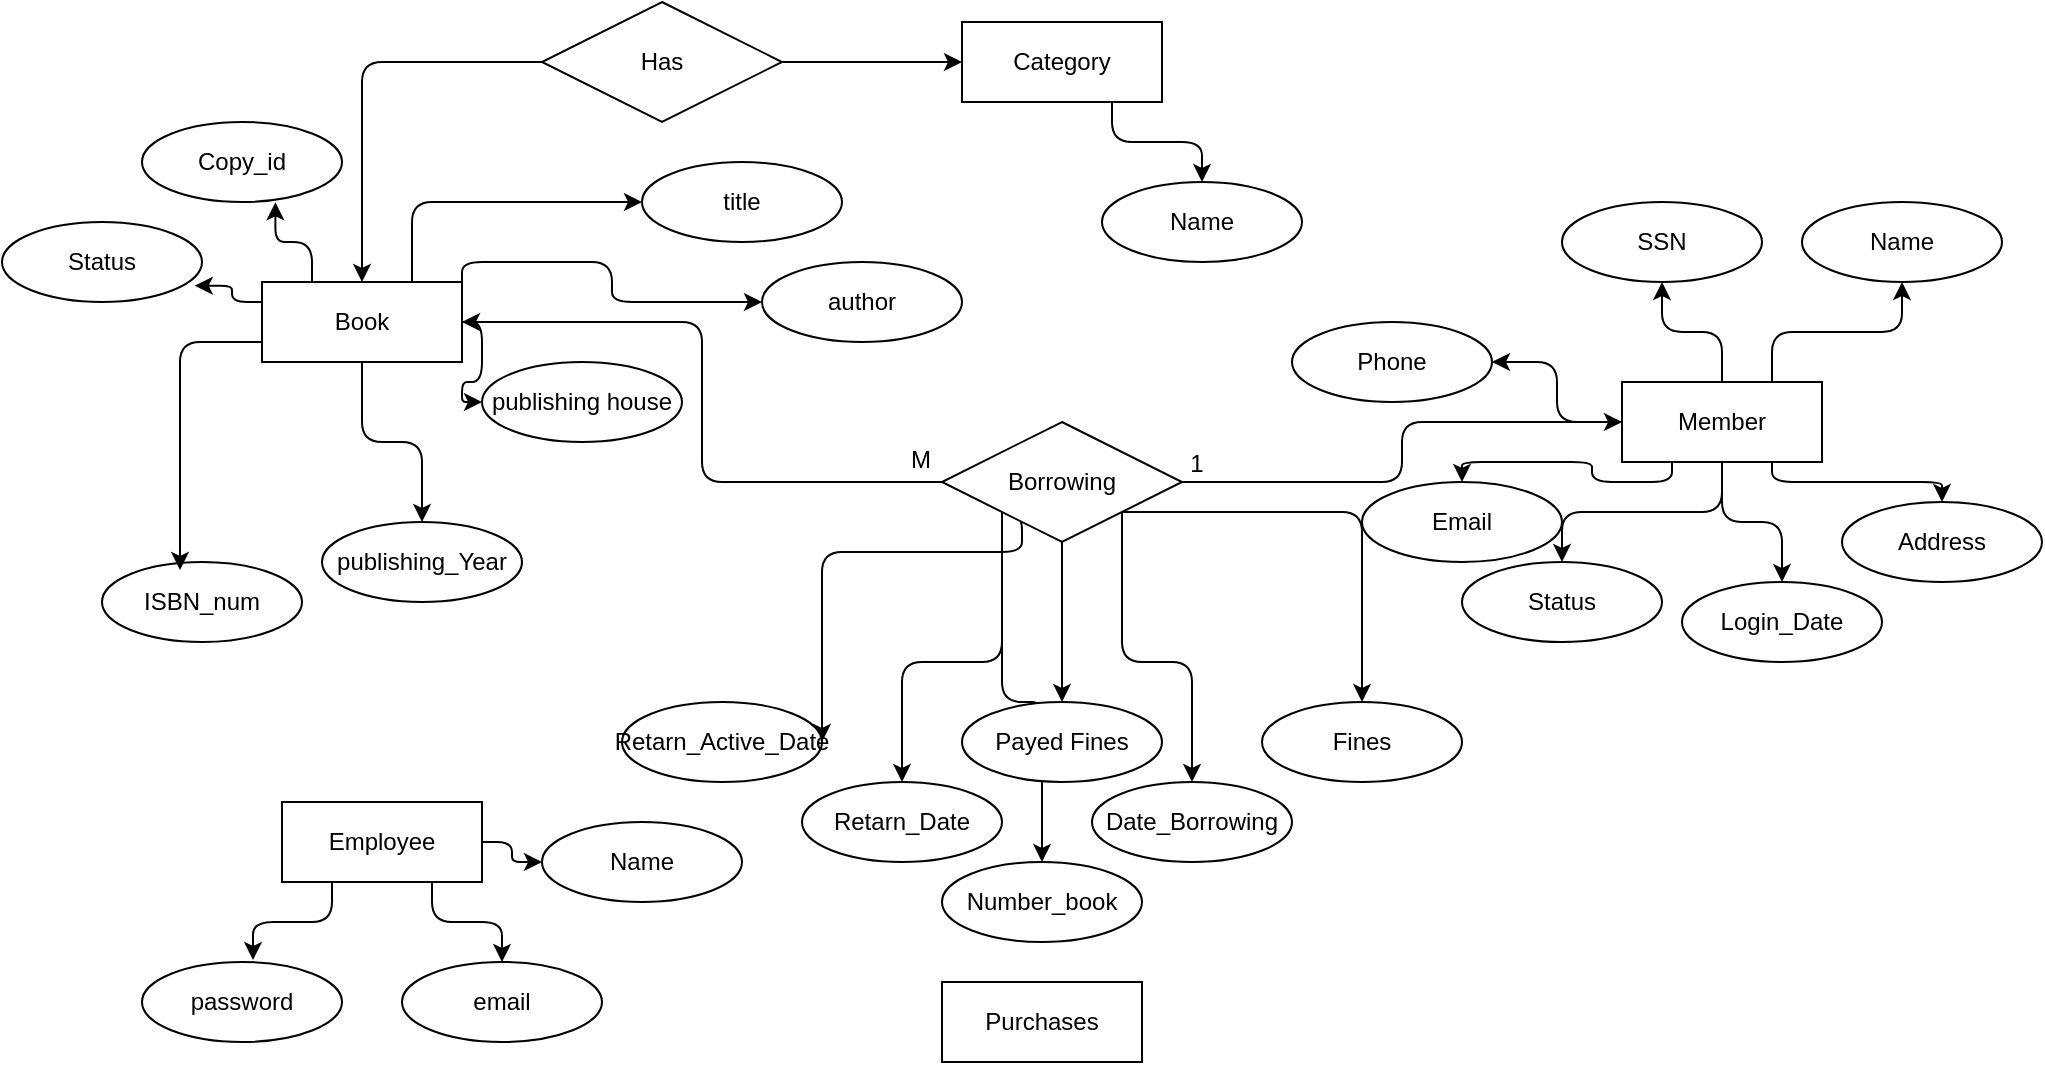 <mxfile>
    <diagram id="DAdZECAHYlSi5J5Iu7A8" name="Page-1">
        <mxGraphModel dx="882" dy="416" grid="1" gridSize="10" guides="1" tooltips="1" connect="1" arrows="1" fold="1" page="1" pageScale="1" pageWidth="850" pageHeight="1100" math="0" shadow="0">
            <root>
                <mxCell id="0"/>
                <mxCell id="1" parent="0"/>
                <mxCell id="10" style="edgeStyle=orthogonalEdgeStyle;html=1;exitX=0.5;exitY=1;exitDx=0;exitDy=0;entryX=0.5;entryY=0;entryDx=0;entryDy=0;" edge="1" parent="1" source="2" target="6">
                    <mxGeometry relative="1" as="geometry"/>
                </mxCell>
                <mxCell id="11" style="edgeStyle=orthogonalEdgeStyle;html=1;entryX=0;entryY=0.5;entryDx=0;entryDy=0;" edge="1" parent="1" source="2" target="5">
                    <mxGeometry relative="1" as="geometry"/>
                </mxCell>
                <mxCell id="12" style="edgeStyle=orthogonalEdgeStyle;html=1;exitX=1;exitY=0;exitDx=0;exitDy=0;entryX=0;entryY=0.5;entryDx=0;entryDy=0;" edge="1" parent="1" source="2" target="4">
                    <mxGeometry relative="1" as="geometry"/>
                </mxCell>
                <mxCell id="13" style="edgeStyle=orthogonalEdgeStyle;html=1;exitX=0.75;exitY=0;exitDx=0;exitDy=0;entryX=0;entryY=0.5;entryDx=0;entryDy=0;" edge="1" parent="1" source="2" target="3">
                    <mxGeometry relative="1" as="geometry"/>
                </mxCell>
                <mxCell id="2" value="Book" style="whiteSpace=wrap;html=1;align=center;" vertex="1" parent="1">
                    <mxGeometry x="210" y="160" width="100" height="40" as="geometry"/>
                </mxCell>
                <mxCell id="3" value="title" style="ellipse;whiteSpace=wrap;html=1;align=center;" vertex="1" parent="1">
                    <mxGeometry x="400" y="100" width="100" height="40" as="geometry"/>
                </mxCell>
                <mxCell id="4" value="author" style="ellipse;whiteSpace=wrap;html=1;align=center;" vertex="1" parent="1">
                    <mxGeometry x="460" y="150" width="100" height="40" as="geometry"/>
                </mxCell>
                <mxCell id="5" value="publishing house" style="ellipse;whiteSpace=wrap;html=1;align=center;" vertex="1" parent="1">
                    <mxGeometry x="320" y="200" width="100" height="40" as="geometry"/>
                </mxCell>
                <mxCell id="6" value="publishing_Year" style="ellipse;whiteSpace=wrap;html=1;align=center;" vertex="1" parent="1">
                    <mxGeometry x="240" y="280" width="100" height="40" as="geometry"/>
                </mxCell>
                <mxCell id="7" value="ISBN_num" style="ellipse;whiteSpace=wrap;html=1;align=center;" vertex="1" parent="1">
                    <mxGeometry x="130" y="300" width="100" height="40" as="geometry"/>
                </mxCell>
                <mxCell id="9" style="edgeStyle=orthogonalEdgeStyle;html=1;exitX=0;exitY=0.75;exitDx=0;exitDy=0;entryX=0.39;entryY=0.1;entryDx=0;entryDy=0;entryPerimeter=0;" edge="1" parent="1" source="2" target="7">
                    <mxGeometry relative="1" as="geometry"/>
                </mxCell>
                <mxCell id="16" style="edgeStyle=orthogonalEdgeStyle;html=1;exitX=0.75;exitY=1;exitDx=0;exitDy=0;entryX=0.5;entryY=0;entryDx=0;entryDy=0;" edge="1" parent="1" source="14" target="15">
                    <mxGeometry relative="1" as="geometry"/>
                </mxCell>
                <mxCell id="14" value="Category" style="whiteSpace=wrap;html=1;align=center;" vertex="1" parent="1">
                    <mxGeometry x="560" y="30" width="100" height="40" as="geometry"/>
                </mxCell>
                <mxCell id="15" value="Name" style="ellipse;whiteSpace=wrap;html=1;align=center;" vertex="1" parent="1">
                    <mxGeometry x="630" y="110" width="100" height="40" as="geometry"/>
                </mxCell>
                <mxCell id="24" value="&lt;span style=&quot;color: rgb(0, 0, 0);&quot;&gt;Copy_id&lt;/span&gt;" style="ellipse;whiteSpace=wrap;html=1;align=center;" vertex="1" parent="1">
                    <mxGeometry x="150" y="80" width="100" height="40" as="geometry"/>
                </mxCell>
                <mxCell id="25" style="edgeStyle=orthogonalEdgeStyle;html=1;exitX=0.25;exitY=0;exitDx=0;exitDy=0;entryX=0.667;entryY=1.004;entryDx=0;entryDy=0;entryPerimeter=0;" edge="1" parent="1" source="2" target="24">
                    <mxGeometry relative="1" as="geometry"/>
                </mxCell>
                <mxCell id="26" value="&lt;span style=&quot;color: rgb(0, 0, 0);&quot;&gt;Status&lt;/span&gt;" style="ellipse;whiteSpace=wrap;html=1;align=center;" vertex="1" parent="1">
                    <mxGeometry x="80" y="130" width="100" height="40" as="geometry"/>
                </mxCell>
                <mxCell id="27" style="edgeStyle=orthogonalEdgeStyle;html=1;exitX=0;exitY=0.25;exitDx=0;exitDy=0;entryX=0.964;entryY=0.796;entryDx=0;entryDy=0;entryPerimeter=0;" edge="1" parent="1" source="2" target="26">
                    <mxGeometry relative="1" as="geometry"/>
                </mxCell>
                <mxCell id="32" style="edgeStyle=orthogonalEdgeStyle;html=1;exitX=0.75;exitY=0;exitDx=0;exitDy=0;" edge="1" parent="1" source="28" target="31">
                    <mxGeometry relative="1" as="geometry"/>
                </mxCell>
                <mxCell id="34" style="edgeStyle=orthogonalEdgeStyle;html=1;" edge="1" parent="1" source="28" target="33">
                    <mxGeometry relative="1" as="geometry"/>
                </mxCell>
                <mxCell id="36" value="" style="edgeStyle=orthogonalEdgeStyle;html=1;" edge="1" parent="1" source="28" target="35">
                    <mxGeometry relative="1" as="geometry"/>
                </mxCell>
                <mxCell id="38" style="edgeStyle=orthogonalEdgeStyle;html=1;exitX=0.25;exitY=1;exitDx=0;exitDy=0;" edge="1" parent="1" source="28" target="37">
                    <mxGeometry relative="1" as="geometry"/>
                </mxCell>
                <mxCell id="40" style="edgeStyle=orthogonalEdgeStyle;html=1;exitX=0.75;exitY=1;exitDx=0;exitDy=0;entryX=0.5;entryY=0;entryDx=0;entryDy=0;" edge="1" parent="1" source="28" target="39">
                    <mxGeometry relative="1" as="geometry"/>
                </mxCell>
                <mxCell id="42" style="edgeStyle=orthogonalEdgeStyle;html=1;exitX=0.5;exitY=1;exitDx=0;exitDy=0;" edge="1" parent="1" source="28" target="41">
                    <mxGeometry relative="1" as="geometry"/>
                </mxCell>
                <mxCell id="44" style="edgeStyle=orthogonalEdgeStyle;html=1;exitX=0.5;exitY=1;exitDx=0;exitDy=0;" edge="1" parent="1" source="28" target="43">
                    <mxGeometry relative="1" as="geometry"/>
                </mxCell>
                <mxCell id="28" value="Member" style="whiteSpace=wrap;html=1;align=center;" vertex="1" parent="1">
                    <mxGeometry x="890" y="210" width="100" height="40" as="geometry"/>
                </mxCell>
                <mxCell id="31" value="Name" style="ellipse;whiteSpace=wrap;html=1;align=center;" vertex="1" parent="1">
                    <mxGeometry x="980" y="120" width="100" height="40" as="geometry"/>
                </mxCell>
                <mxCell id="33" value="SSN" style="ellipse;whiteSpace=wrap;html=1;align=center;" vertex="1" parent="1">
                    <mxGeometry x="860" y="120" width="100" height="40" as="geometry"/>
                </mxCell>
                <mxCell id="35" value="Phone" style="ellipse;whiteSpace=wrap;html=1;align=center;" vertex="1" parent="1">
                    <mxGeometry x="725" y="180" width="100" height="40" as="geometry"/>
                </mxCell>
                <mxCell id="37" value="Email" style="ellipse;whiteSpace=wrap;html=1;align=center;" vertex="1" parent="1">
                    <mxGeometry x="760" y="260" width="100" height="40" as="geometry"/>
                </mxCell>
                <mxCell id="39" value="Address" style="ellipse;whiteSpace=wrap;html=1;align=center;" vertex="1" parent="1">
                    <mxGeometry x="1000" y="270" width="100" height="40" as="geometry"/>
                </mxCell>
                <mxCell id="41" value="Login_Date" style="ellipse;whiteSpace=wrap;html=1;align=center;" vertex="1" parent="1">
                    <mxGeometry x="920" y="310" width="100" height="40" as="geometry"/>
                </mxCell>
                <mxCell id="43" value="Status" style="ellipse;whiteSpace=wrap;html=1;align=center;" vertex="1" parent="1">
                    <mxGeometry x="810" y="300" width="100" height="40" as="geometry"/>
                </mxCell>
                <mxCell id="49" style="edgeStyle=orthogonalEdgeStyle;html=1;exitX=1;exitY=1;exitDx=0;exitDy=0;entryX=0.5;entryY=0;entryDx=0;entryDy=0;" edge="1" parent="1" source="47" target="48">
                    <mxGeometry relative="1" as="geometry"/>
                </mxCell>
                <mxCell id="51" style="edgeStyle=orthogonalEdgeStyle;html=1;exitX=0;exitY=1;exitDx=0;exitDy=0;entryX=0.5;entryY=0;entryDx=0;entryDy=0;" edge="1" parent="1" source="47" target="50">
                    <mxGeometry relative="1" as="geometry"/>
                </mxCell>
                <mxCell id="53" style="edgeStyle=orthogonalEdgeStyle;html=1;exitX=0;exitY=1;exitDx=0;exitDy=0;" edge="1" parent="1" source="47" target="52">
                    <mxGeometry relative="1" as="geometry">
                        <Array as="points">
                            <mxPoint x="590" y="295"/>
                            <mxPoint x="490" y="295"/>
                        </Array>
                    </mxGeometry>
                </mxCell>
                <mxCell id="56" style="edgeStyle=orthogonalEdgeStyle;html=1;exitX=1;exitY=1;exitDx=0;exitDy=0;entryX=0.5;entryY=0;entryDx=0;entryDy=0;" edge="1" parent="1" source="47" target="55">
                    <mxGeometry relative="1" as="geometry"/>
                </mxCell>
                <mxCell id="58" style="edgeStyle=orthogonalEdgeStyle;html=1;exitX=0.5;exitY=1;exitDx=0;exitDy=0;entryX=0.5;entryY=0;entryDx=0;entryDy=0;" edge="1" parent="1" source="47" target="57">
                    <mxGeometry relative="1" as="geometry"/>
                </mxCell>
                <mxCell id="75" style="edgeStyle=orthogonalEdgeStyle;html=1;exitX=0;exitY=1;exitDx=0;exitDy=0;" edge="1" parent="1" source="47" target="74">
                    <mxGeometry relative="1" as="geometry"/>
                </mxCell>
                <mxCell id="76" style="edgeStyle=orthogonalEdgeStyle;html=1;entryX=1;entryY=0.5;entryDx=0;entryDy=0;" edge="1" parent="1" source="47" target="2">
                    <mxGeometry relative="1" as="geometry"/>
                </mxCell>
                <mxCell id="77" style="edgeStyle=orthogonalEdgeStyle;html=1;entryX=0;entryY=0.5;entryDx=0;entryDy=0;" edge="1" parent="1" source="47" target="28">
                    <mxGeometry relative="1" as="geometry"/>
                </mxCell>
                <mxCell id="47" value="Borrowing" style="shape=rhombus;perimeter=rhombusPerimeter;whiteSpace=wrap;html=1;align=center;" vertex="1" parent="1">
                    <mxGeometry x="550" y="230" width="120" height="60" as="geometry"/>
                </mxCell>
                <mxCell id="48" value="Date_Borrowing" style="ellipse;whiteSpace=wrap;html=1;align=center;" vertex="1" parent="1">
                    <mxGeometry x="625" y="410" width="100" height="40" as="geometry"/>
                </mxCell>
                <mxCell id="50" value="Retarn_Date" style="ellipse;whiteSpace=wrap;html=1;align=center;" vertex="1" parent="1">
                    <mxGeometry x="480" y="410" width="100" height="40" as="geometry"/>
                </mxCell>
                <mxCell id="52" value="Retarn_Active_Date" style="ellipse;whiteSpace=wrap;html=1;align=center;" vertex="1" parent="1">
                    <mxGeometry x="390" y="370" width="100" height="40" as="geometry"/>
                </mxCell>
                <mxCell id="55" value="Fines" style="ellipse;whiteSpace=wrap;html=1;align=center;" vertex="1" parent="1">
                    <mxGeometry x="710" y="370" width="100" height="40" as="geometry"/>
                </mxCell>
                <mxCell id="57" value="Payed Fines" style="ellipse;whiteSpace=wrap;html=1;align=center;" vertex="1" parent="1">
                    <mxGeometry x="560" y="370" width="100" height="40" as="geometry"/>
                </mxCell>
                <mxCell id="63" style="edgeStyle=orthogonalEdgeStyle;html=1;exitX=0.75;exitY=1;exitDx=0;exitDy=0;" edge="1" parent="1" source="59" target="60">
                    <mxGeometry relative="1" as="geometry"/>
                </mxCell>
                <mxCell id="65" value="" style="edgeStyle=orthogonalEdgeStyle;html=1;" edge="1" parent="1" source="59" target="64">
                    <mxGeometry relative="1" as="geometry"/>
                </mxCell>
                <mxCell id="59" value="Employee" style="whiteSpace=wrap;html=1;align=center;" vertex="1" parent="1">
                    <mxGeometry x="220" y="420" width="100" height="40" as="geometry"/>
                </mxCell>
                <mxCell id="60" value="email" style="ellipse;whiteSpace=wrap;html=1;align=center;" vertex="1" parent="1">
                    <mxGeometry x="280" y="500" width="100" height="40" as="geometry"/>
                </mxCell>
                <mxCell id="61" value="password" style="ellipse;whiteSpace=wrap;html=1;align=center;" vertex="1" parent="1">
                    <mxGeometry x="150" y="500" width="100" height="40" as="geometry"/>
                </mxCell>
                <mxCell id="62" style="edgeStyle=orthogonalEdgeStyle;html=1;exitX=0.25;exitY=1;exitDx=0;exitDy=0;entryX=0.555;entryY=-0.025;entryDx=0;entryDy=0;entryPerimeter=0;" edge="1" parent="1" source="59" target="61">
                    <mxGeometry relative="1" as="geometry"/>
                </mxCell>
                <mxCell id="64" value="Name" style="ellipse;whiteSpace=wrap;html=1;align=center;" vertex="1" parent="1">
                    <mxGeometry x="350" y="430" width="100" height="40" as="geometry"/>
                </mxCell>
                <mxCell id="66" value="Purchases" style="whiteSpace=wrap;html=1;align=center;" vertex="1" parent="1">
                    <mxGeometry x="550" y="510" width="100" height="40" as="geometry"/>
                </mxCell>
                <mxCell id="68" style="edgeStyle=orthogonalEdgeStyle;html=1;" edge="1" parent="1" source="67" target="2">
                    <mxGeometry relative="1" as="geometry"/>
                </mxCell>
                <mxCell id="70" value="" style="edgeStyle=orthogonalEdgeStyle;html=1;" edge="1" parent="1" source="67" target="14">
                    <mxGeometry relative="1" as="geometry"/>
                </mxCell>
                <mxCell id="67" value="Has" style="shape=rhombus;perimeter=rhombusPerimeter;whiteSpace=wrap;html=1;align=center;" vertex="1" parent="1">
                    <mxGeometry x="350" y="20" width="120" height="60" as="geometry"/>
                </mxCell>
                <mxCell id="74" value="Number_book" style="ellipse;whiteSpace=wrap;html=1;align=center;" vertex="1" parent="1">
                    <mxGeometry x="550" y="450" width="100" height="40" as="geometry"/>
                </mxCell>
                <mxCell id="78" value="1" style="text;html=1;align=center;verticalAlign=middle;resizable=0;points=[];autosize=1;strokeColor=none;fillColor=none;" vertex="1" parent="1">
                    <mxGeometry x="662" y="236" width="30" height="30" as="geometry"/>
                </mxCell>
                <mxCell id="79" value="M" style="text;html=1;align=center;verticalAlign=middle;resizable=0;points=[];autosize=1;strokeColor=none;fillColor=none;" vertex="1" parent="1">
                    <mxGeometry x="524" y="234" width="30" height="30" as="geometry"/>
                </mxCell>
            </root>
        </mxGraphModel>
    </diagram>
</mxfile>